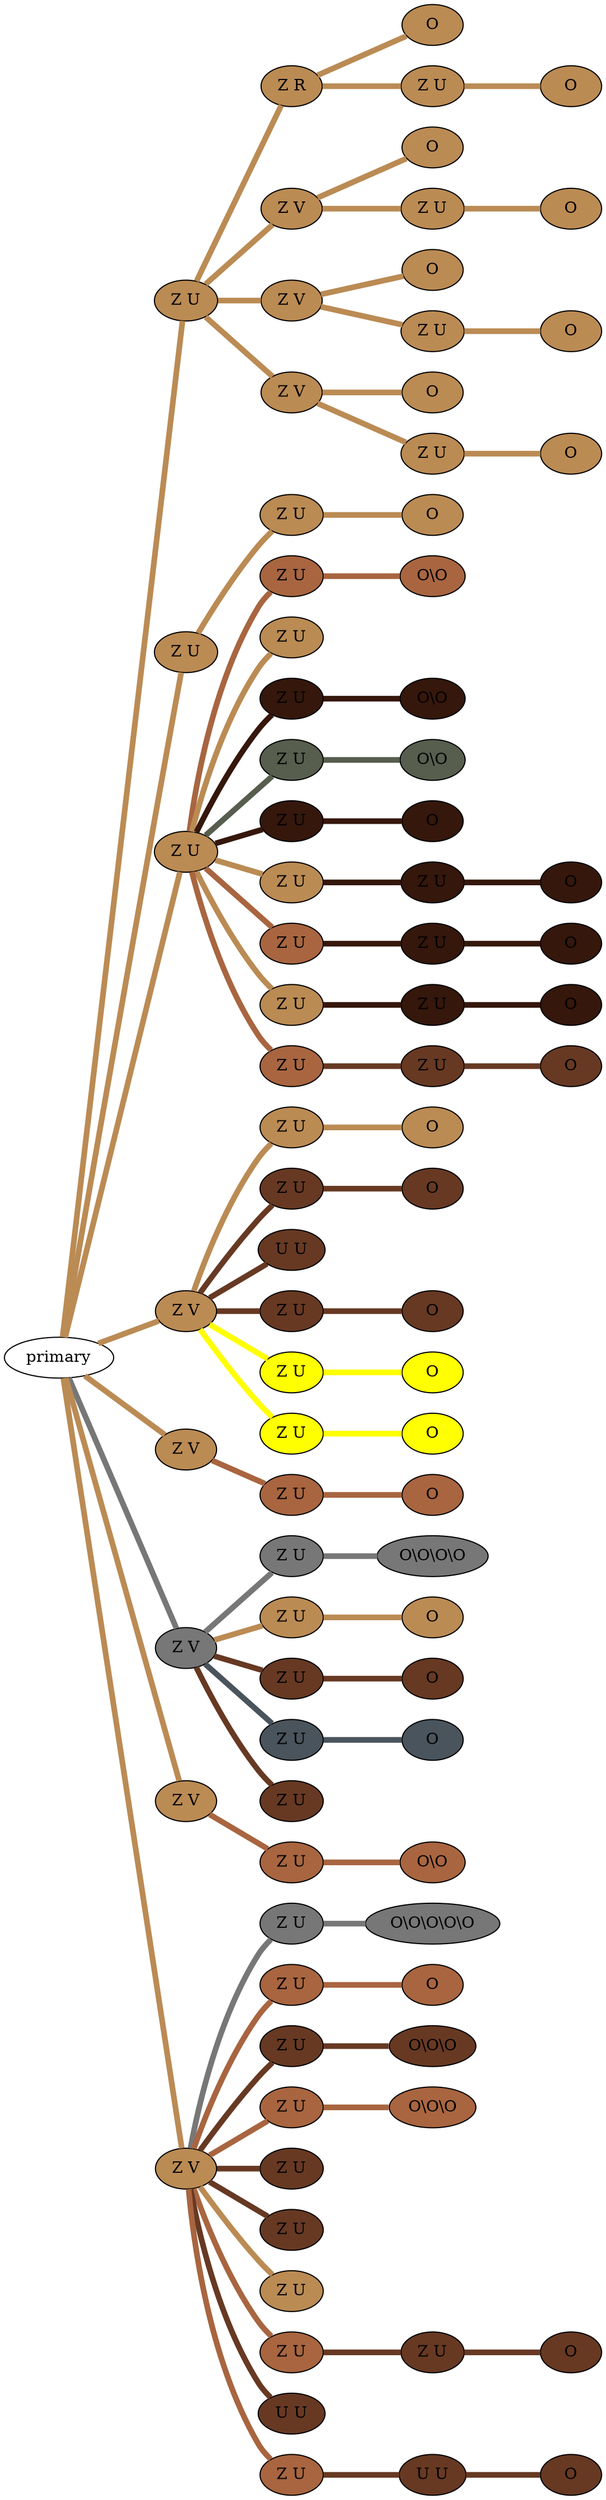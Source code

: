 graph {
 graph [rankdir=LR]
"primary" -- "PA1" [penwidth=5,color="#BB8B54"]
"PA1" [label="Z U", style=filled, fillcolor="#BB8B54"]
"PA1" -- "PA1s1" [penwidth=5,color="#BB8B54"]
"PA1s1" [label="Z R", style=filled, fillcolor="#BB8B54"]
"PA1s1" -- "PA1s1:0" [penwidth=5,color="#BB8B54"]
"PA1s1:0" [label="O", style=filled, fillcolor="#BB8B54"]
"PA1s1" -- "PA1s1s1" [penwidth=5,color="#BB8B54"]
"PA1s1s1" [label="Z U", style=filled, fillcolor="#BB8B54"]
"PA1s1s1" -- "PA1s1s1:0" [penwidth=5,color="#BB8B54"]
"PA1s1s1:0" [label="O", style=filled, fillcolor="#BB8B54"]
"PA1" -- "PA1s2" [penwidth=5,color="#BB8B54"]
"PA1s2" [label="Z V", style=filled, fillcolor="#BB8B54"]
"PA1s2" -- "PA1s2:0" [penwidth=5,color="#BB8B54"]
"PA1s2:0" [label="O", style=filled, fillcolor="#BB8B54"]
"PA1s2" -- "PA1s2s1" [penwidth=5,color="#BB8B54"]
"PA1s2s1" [label="Z U", style=filled, fillcolor="#BB8B54"]
"PA1s2s1" -- "PA1s2s1:0" [penwidth=5,color="#BB8B54"]
"PA1s2s1:0" [label="O", style=filled, fillcolor="#BB8B54"]
"PA1" -- "PA1s3" [penwidth=5,color="#BB8B54"]
"PA1s3" [label="Z V", style=filled, fillcolor="#BB8B54"]
"PA1s3" -- "PA1s3:0" [penwidth=5,color="#BB8B54"]
"PA1s3:0" [label="O", style=filled, fillcolor="#BB8B54"]
"PA1s3" -- "PA1s3s1" [penwidth=5,color="#BB8B54"]
"PA1s3s1" [label="Z U", style=filled, fillcolor="#BB8B54"]
"PA1s3s1" -- "PA1s3s1:0" [penwidth=5,color="#BB8B54"]
"PA1s3s1:0" [label="O", style=filled, fillcolor="#BB8B54"]
"PA1" -- "PA1s4" [penwidth=5,color="#BB8B54"]
"PA1s4" [label="Z V", style=filled, fillcolor="#BB8B54"]
"PA1s4" -- "PA1s4:0" [penwidth=5,color="#BB8B54"]
"PA1s4:0" [label="O", style=filled, fillcolor="#BB8B54"]
"PA1s4" -- "PA1s4s1" [penwidth=5,color="#BB8B54"]
"PA1s4s1" [label="Z U", style=filled, fillcolor="#BB8B54"]
"PA1s4s1" -- "PA1s4s1:0" [penwidth=5,color="#BB8B54"]
"PA1s4s1:0" [label="O", style=filled, fillcolor="#BB8B54"]
"primary" -- "1" [penwidth=5,color="#BB8B54"]
"1" [label="Z U", style=filled, fillcolor="#BB8B54"]
"1" -- "1s1" [penwidth=5,color="#BB8B54"]
"1s1" [label="Z U", style=filled, fillcolor="#BB8B54"]
"1s1" -- "1s1:0" [penwidth=5,color="#BB8B54"]
"1s1:0" [label="O", style=filled, fillcolor="#BB8B54"]
"primary" -- "2" [penwidth=5,color="#BB8B54"]
"2" [label="Z U", style=filled, fillcolor="#BB8B54"]
"2" -- "2s1" [penwidth=5,color="#A86540"]
"2s1" [label="Z U", style=filled, fillcolor="#A86540"]
"2s1" -- "2s1:0" [penwidth=5,color="#A86540"]
"2s1:0" [label="O\\O", style=filled, fillcolor="#A86540"]
"2" -- "2s2" [penwidth=5,color="#BB8B54"]
"2s2" [label="Z U", style=filled, fillcolor="#BB8B54"]
"2" -- "2s3" [penwidth=5,color="#35170C"]
"2s3" [label="Z U", style=filled, fillcolor="#35170C"]
"2s3" -- "2s3:0" [penwidth=5,color="#35170C"]
"2s3:0" [label="O\\O", style=filled, fillcolor="#35170C"]
"2" -- "2s4" [penwidth=5,color="#575E4E"]
"2s4" [label="Z U", style=filled, fillcolor="#575E4E"]
"2s4" -- "2s4:0" [penwidth=5,color="#575E4E"]
"2s4:0" [label="O\\O", style=filled, fillcolor="#575E4E"]
"2" -- "2s5" [penwidth=5,color="#35170C"]
"2s5" [label="Z U", style=filled, fillcolor="#35170C"]
"2s5" -- "2s5:0" [penwidth=5,color="#35170C"]
"2s5:0" [label="O", style=filled, fillcolor="#35170C"]
"2" -- "2s6" [penwidth=5,color="#BB8B54"]
"2s6" [label="Z U", style=filled, fillcolor="#BB8B54"]
"2s6" -- "2s6s1" [penwidth=5,color="#35170C"]
"2s6s1" [label="Z U", style=filled, fillcolor="#35170C"]
"2s6s1" -- "2s6s1:0" [penwidth=5,color="#35170C"]
"2s6s1:0" [label="O", style=filled, fillcolor="#35170C"]
"2" -- "2s7" [penwidth=5,color="#A86540"]
"2s7" [label="Z U", style=filled, fillcolor="#A86540"]
"2s7" -- "2s7s1" [penwidth=5,color="#35170C"]
"2s7s1" [label="Z U", style=filled, fillcolor="#35170C"]
"2s7s1" -- "2s7s1:0" [penwidth=5,color="#35170C"]
"2s7s1:0" [label="O", style=filled, fillcolor="#35170C"]
"2" -- "2s8" [penwidth=5,color="#BB8B54"]
"2s8" [label="Z U", style=filled, fillcolor="#BB8B54"]
"2s8" -- "2s8s1" [penwidth=5,color="#35170C"]
"2s8s1" [label="Z U", style=filled, fillcolor="#35170C"]
"2s8s1" -- "2s8s1:0" [penwidth=5,color="#35170C"]
"2s8s1:0" [label="O", style=filled, fillcolor="#35170C"]
"2" -- "2s9" [penwidth=5,color="#A86540"]
"2s9" [label="Z U", style=filled, fillcolor="#A86540"]
"2s9" -- "2s9s1" [penwidth=5,color="#673923"]
"2s9s1" [label="Z U", style=filled, fillcolor="#673923"]
"2s9s1" -- "2s9s1:0" [penwidth=5,color="#673923"]
"2s9s1:0" [label="O", style=filled, fillcolor="#673923"]
"primary" -- "3" [penwidth=5,color="#BB8B54"]
"3" [label="Z V", style=filled, fillcolor="#BB8B54"]
"3" -- "3s1" [penwidth=5,color="#BB8B54"]
"3s1" [label="Z U", style=filled, fillcolor="#BB8B54"]
"3s1" -- "3s1:0" [penwidth=5,color="#BB8B54"]
"3s1:0" [label="O", style=filled, fillcolor="#BB8B54"]
"3" -- "3s2" [penwidth=5,color="#673923"]
"3s2" [label="Z U", style=filled, fillcolor="#673923"]
"3s2" -- "3s2:0" [penwidth=5,color="#673923"]
"3s2:0" [label="O", style=filled, fillcolor="#673923"]
"3" -- "3s3" [penwidth=5,color="#673923"]
"3s3" [label="U U", style=filled, fillcolor="#673923"]
"3" -- "3s4" [penwidth=5,color="#673923"]
"3s4" [label="Z U", style=filled, fillcolor="#673923"]
"3s4" -- "3s4:0" [penwidth=5,color="#673923"]
"3s4:0" [label="O", style=filled, fillcolor="#673923"]
"3" -- "3s5" [penwidth=5,color=yellow]
"3s5" [label="Z U", style=filled, fillcolor=yellow]
"3s5" -- "3s5:0" [penwidth=5,color=yellow]
"3s5:0" [label="O", style=filled, fillcolor=yellow]
"3" -- "3s6" [penwidth=5,color=yellow]
"3s6" [label="Z U", style=filled, fillcolor=yellow]
"3s6" -- "3s6:0" [penwidth=5,color=yellow]
"3s6:0" [label="O", style=filled, fillcolor=yellow]
"primary" -- "4" [penwidth=5,color="#BB8B54"]
"4" [label="Z V", style=filled, fillcolor="#BB8B54"]
"4" -- "4s1" [penwidth=5,color="#A86540"]
"4s1" [label="Z U", style=filled, fillcolor="#A86540"]
"4s1" -- "4s1:0" [penwidth=5,color="#A86540"]
"4s1:0" [label="O", style=filled, fillcolor="#A86540"]
"primary" -- "5" [penwidth=5,color="#777777"]
"5" [label="Z V", style=filled, fillcolor="#777777"]
"5" -- "5s1" [penwidth=5,color="#777777"]
"5s1" [label="Z U", style=filled, fillcolor="#777777"]
"5s1" -- "5s1:0" [penwidth=5,color="#777777"]
"5s1:0" [label="O\\O\\O\\O", style=filled, fillcolor="#777777"]
"5" -- "5s2" [penwidth=5,color="#BB8B54"]
"5s2" [label="Z U", style=filled, fillcolor="#BB8B54"]
"5s2" -- "5s2:0" [penwidth=5,color="#BB8B54"]
"5s2:0" [label="O", style=filled, fillcolor="#BB8B54"]
"5" -- "5s3" [penwidth=5,color="#673923"]
"5s3" [label="Z U", style=filled, fillcolor="#673923"]
"5s3" -- "5s3:0" [penwidth=5,color="#673923"]
"5s3:0" [label="O", style=filled, fillcolor="#673923"]
"5" -- "5s4" [penwidth=5,color="#4A545C"]
"5s4" [label="Z U", style=filled, fillcolor="#4A545C"]
"5s4" -- "5s4:0" [penwidth=5,color="#4A545C"]
"5s4:0" [label="O", style=filled, fillcolor="#4A545C"]
"5" -- "5s5" [penwidth=5,color="#673923"]
"5s5" [label="Z U", style=filled, fillcolor="#673923"]
"primary" -- "6" [penwidth=5,color="#BB8B54"]
"6" [label="Z V", style=filled, fillcolor="#BB8B54"]
"6" -- "6s1" [penwidth=5,color="#A86540"]
"6s1" [label="Z U", style=filled, fillcolor="#A86540"]
"6s1" -- "6s1:0" [penwidth=5,color="#A86540"]
"6s1:0" [label="O\\O", style=filled, fillcolor="#A86540"]
"primary" -- "7" [penwidth=5,color="#BB8B54"]
"7" [label="Z V", style=filled, fillcolor="#BB8B54"]
"7" -- "7s1" [penwidth=5,color="#777777"]
"7s1" [label="Z U", style=filled, fillcolor="#777777"]
"7s1" -- "7s1:0" [penwidth=5,color="#777777"]
"7s1:0" [label="O\\O\\O\\O\\O", style=filled, fillcolor="#777777"]
"7" -- "7s2" [penwidth=5,color="#A86540"]
"7s2" [label="Z U", style=filled, fillcolor="#A86540"]
"7s2" -- "7s2:0" [penwidth=5,color="#A86540"]
"7s2:0" [label="O", style=filled, fillcolor="#A86540"]
"7" -- "7s3" [penwidth=5,color="#673923"]
"7s3" [label="Z U", style=filled, fillcolor="#673923"]
"7s3" -- "7s3:0" [penwidth=5,color="#673923"]
"7s3:0" [label="O\\O\\O", style=filled, fillcolor="#673923"]
"7" -- "7s4" [penwidth=5,color="#A86540"]
"7s4" [label="Z U", style=filled, fillcolor="#A86540"]
"7s4" -- "7s4:0" [penwidth=5,color="#A86540"]
"7s4:0" [label="O\\O\\O", style=filled, fillcolor="#A86540"]
"7" -- "7s5" [penwidth=5,color="#673923"]
"7s5" [label="Z U", style=filled, fillcolor="#673923"]
"7" -- "7s6" [penwidth=5,color="#673923"]
"7s6" [label="Z U", style=filled, fillcolor="#673923"]
"7" -- "7s7" [penwidth=5,color="#BB8B54"]
"7s7" [label="Z U", style=filled, fillcolor="#BB8B54"]
"7" -- "7s8" [penwidth=5,color="#A86540"]
"7s8" [label="Z U", style=filled, fillcolor="#A86540"]
"7s8" -- "7s8s1" [penwidth=5,color="#673923"]
"7s8s1" [label="Z U", style=filled, fillcolor="#673923"]
"7s8s1" -- "7s8s1:0" [penwidth=5,color="#673923"]
"7s8s1:0" [label="O", style=filled, fillcolor="#673923"]
"7" -- "7s9" [penwidth=5,color="#673923"]
"7s9" [label="U U", style=filled, fillcolor="#673923"]
"7" -- "7s10" [penwidth=5,color="#A86540"]
"7s10" [label="Z U", style=filled, fillcolor="#A86540"]
"7s10" -- "7s10s1" [penwidth=5,color="#673923"]
"7s10s1" [label="U U", style=filled, fillcolor="#673923"]
"7s10s1" -- "7s10s1:0" [penwidth=5,color="#673923"]
"7s10s1:0" [label="O", style=filled, fillcolor="#673923"]
}
